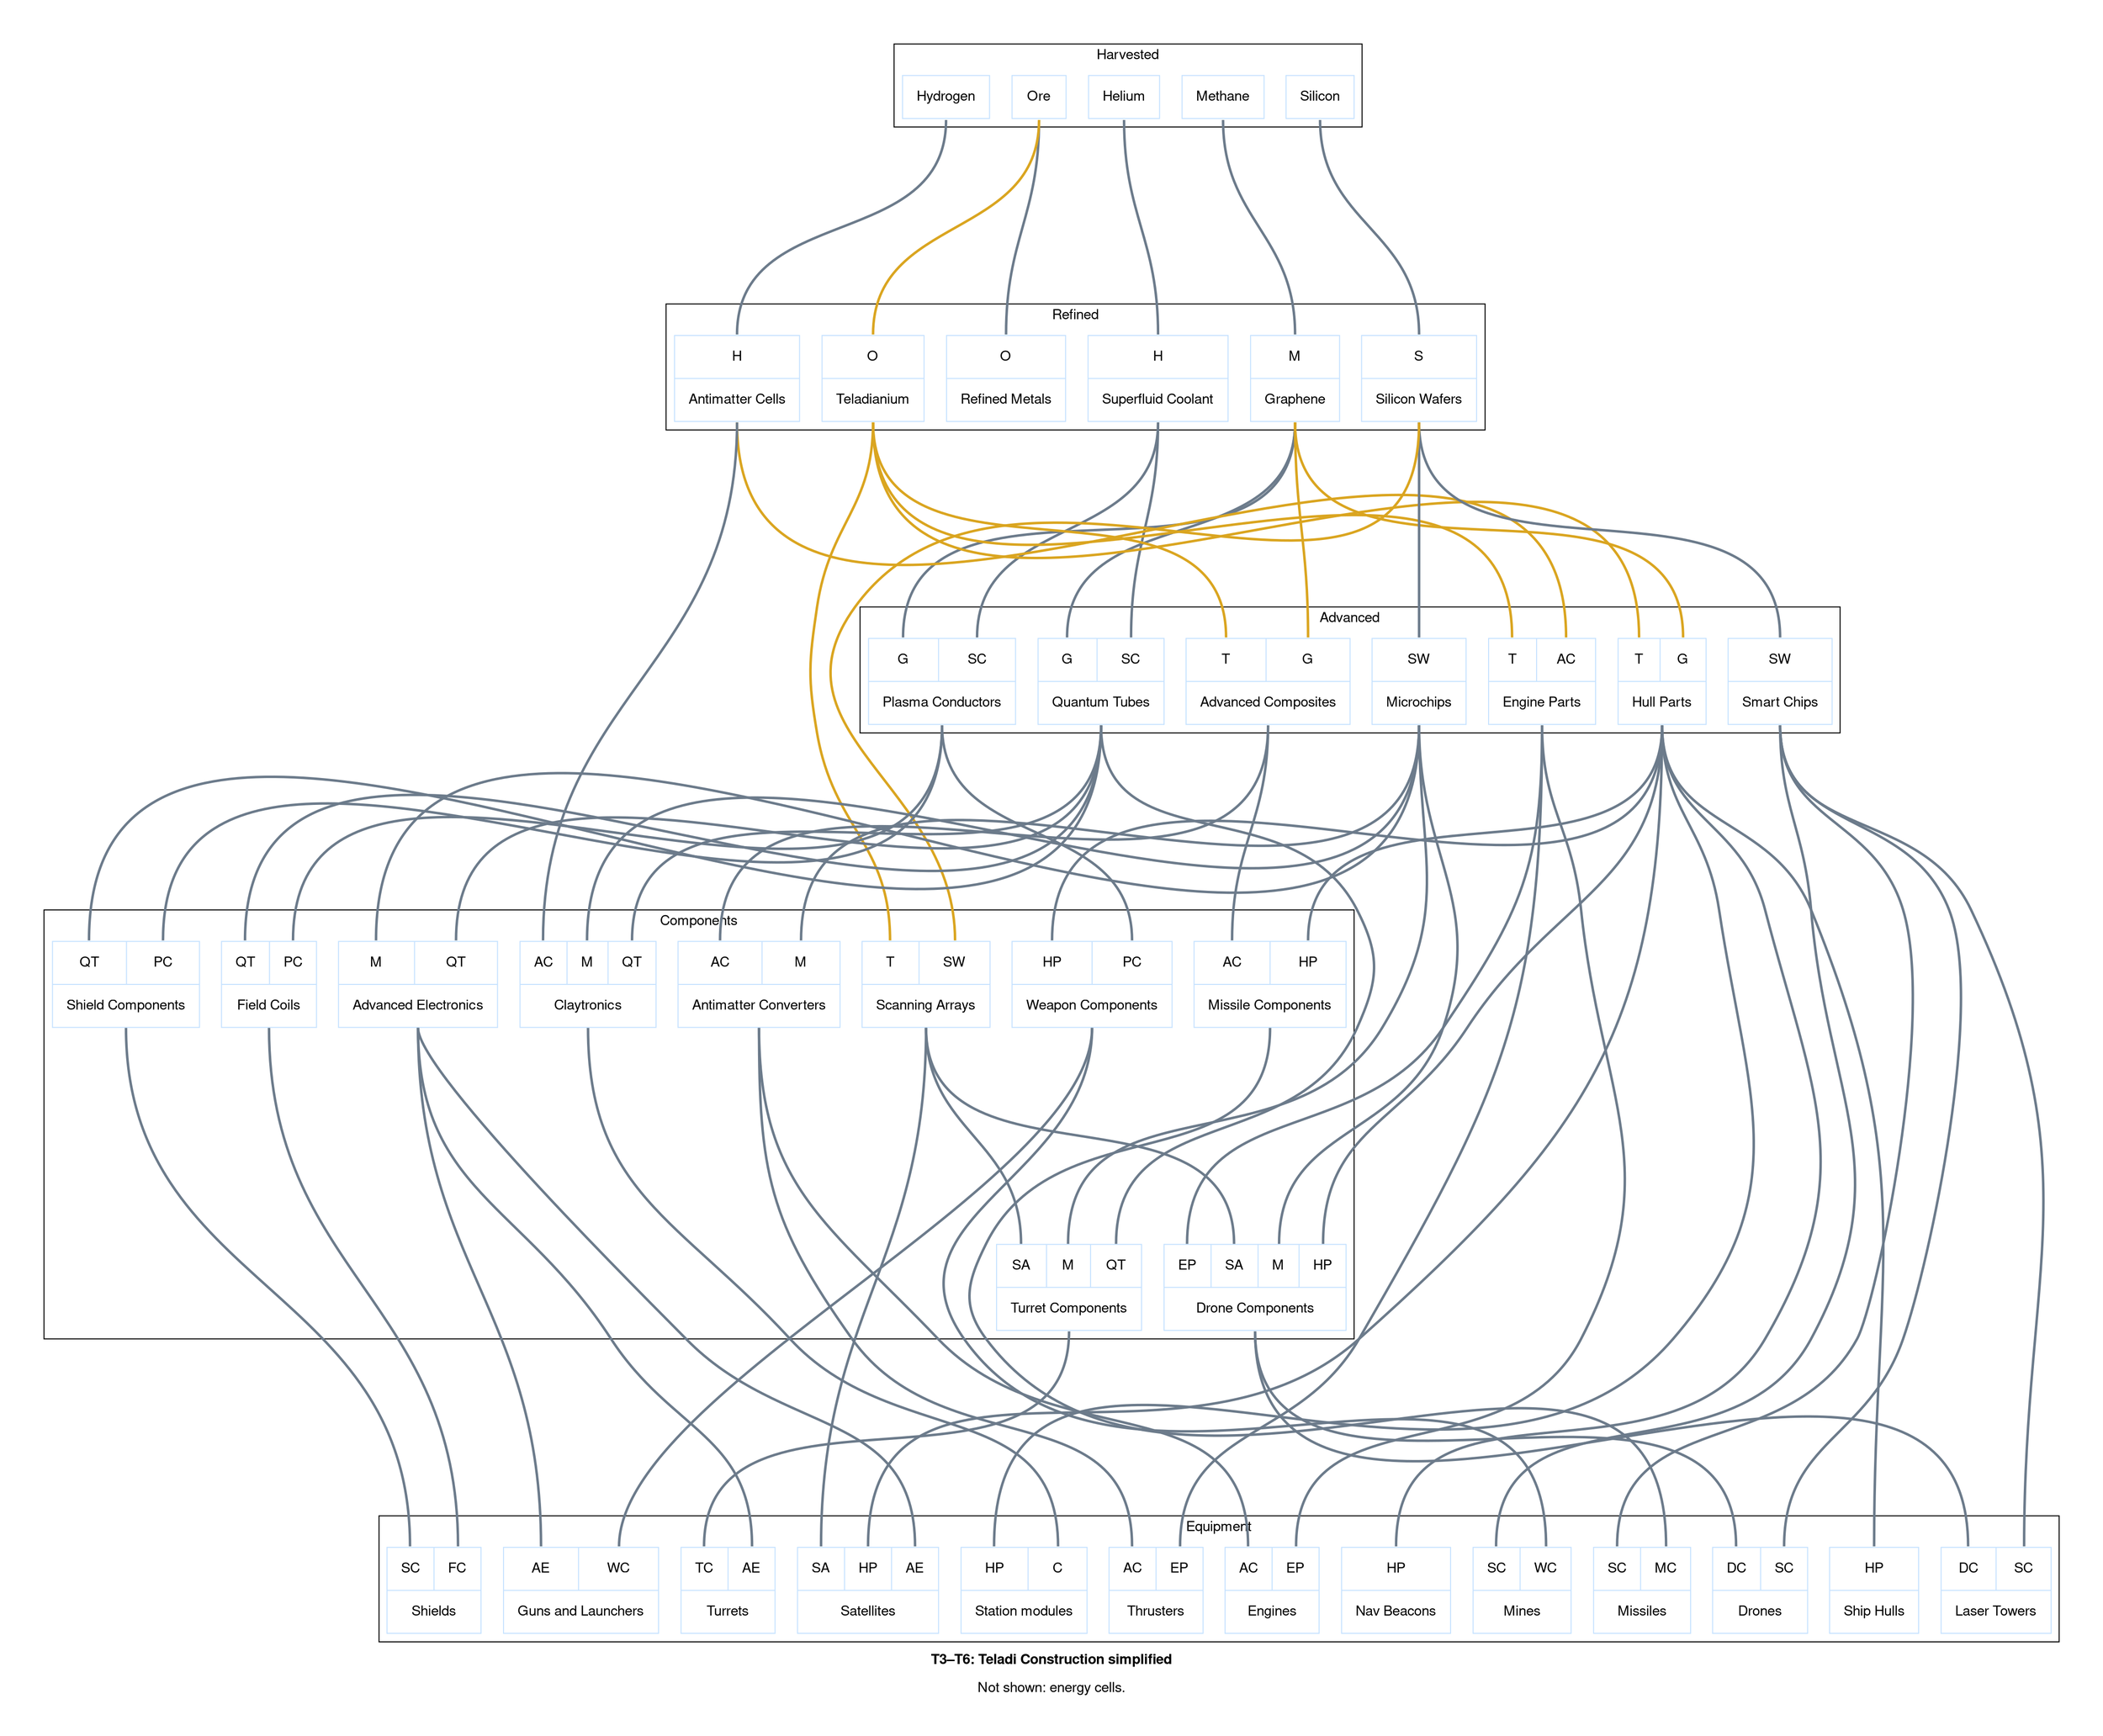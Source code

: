 graph "X4 Economy" {
	edge [arrowType=normal]
	compound=true fontname="Helvetica,Arial,sans-serif"
	label=<<b>T3–T6: Teladi Construction simplified</b><br/><br/>Not shown: energy cells.>
	graph [nodesep=0.3 pad=0.5 ranksep=3]
	node [color=slategray1 fontname="Helvetica,Arial,sans-serif" margin=0.2 penwidth=1 shape=box]
	edge [arrowhead=normal arrowtype=normal fontname="Helvetica,Arial,sans-serif" headport=n penwidth=2.5 tailport=s]
	subgraph 0 {
		cluster=true label=Harvested
		helium [label="{<output> Helium}" colour=lightsteelblue2 shape=record]
		methane [label="{<output> Methane}" colour=lightsteelblue2 shape=record]
		ore [label="{<output> Ore}" colour=lightsteelblue2 shape=record]
		hydrogen [label="{<output> Hydrogen}" colour=lightsteelblue2 shape=record]
		silicon [label="{<output> Silicon}" colour=lightsteelblue2 shape=record]
	}
	subgraph 3 {
		cluster=true label=Refined
		superfluid_coolant [label="{{<helium> H}|<output> Superfluid Coolant}" colour=lightsteelblue2 shape=record]
		graphene [label="{{<methane> M}|<output> Graphene}" colour=lightsteelblue2 shape=record]
		refined_metals [label="{{<ore> O}|<output> Refined Metals}" colour=lightsteelblue2 shape=record]
		teladianium [label="{{<ore> O}|<output> Teladianium}" colour=lightsteelblue2 shape=record]
		antimatter_cells [label="{{<hydrogen> H}|<output> Antimatter Cells}" colour=lightsteelblue2 shape=record]
		silicon_wafers [label="{{<silicon> S}|<output> Silicon Wafers}" colour=lightsteelblue2 shape=record]
	}
	subgraph 4 {
		cluster=true label=Advanced
		plasma_conductors [label="{{<graphene> G|<superfluid_coolant> SC}|<output> Plasma Conductors}" colour=lightsteelblue2 shape=record]
		quantum_tubes [label="{{<graphene> G|<superfluid_coolant> SC}|<output> Quantum Tubes}" colour=lightsteelblue2 shape=record]
		advanced_composites [label="{{<teladianium> T|<graphene> G}|<output> Advanced Composites}" colour=lightsteelblue2 shape=record]
		hull_parts [label="{{<teladianium> T|<graphene> G}|<output> Hull Parts}" colour=lightsteelblue2 shape=record]
		engine_parts [label="{{<teladianium> T|<antimatter_cells> AC}|<output> Engine Parts}" colour=lightsteelblue2 shape=record]
		microchips [label="{{<silicon_wafers> SW}|<output> Microchips}" colour=lightsteelblue2 shape=record]
		smart_chips [label="{{<silicon_wafers> SW}|<output> Smart Chips}" colour=lightsteelblue2 shape=record]
	}
	subgraph 5 {
		cluster=true label=Components
		drone_components [label="{{<engine_parts> EP|<scanning_arrays> SA|<microchips> M|<hull_parts> HP}|<output> Drone Components}" colour=lightsteelblue2 shape=record]
		turret_components [label="{{<scanning_arrays> SA|<microchips> M|<quantum_tubes> QT}|<output> Turret Components}" colour=lightsteelblue2 shape=record]
		missile_components [label="{{<advanced_composites> AC|<hull_parts> HP}|<output> Missile Components}" colour=lightsteelblue2 shape=record]
		field_coils [label="{{<quantum_tubes> QT|<plasma_conductors> PC}|<output> Field Coils}" colour=lightsteelblue2 shape=record]
		shield_components [label="{{<quantum_tubes> QT|<plasma_conductors> PC}|<output> Shield Components}" colour=lightsteelblue2 shape=record]
		antimatter_converters [label="{{<advanced_composites> AC|<microchips> M}|<output> Antimatter Converters}" colour=lightsteelblue2 shape=record]
		weapon_components [label="{{<hull_parts> HP|<plasma_conductors> PC}|<output> Weapon Components}" colour=lightsteelblue2 shape=record]
		scanning_arrays [label="{{<teladianium> T|<silicon_wafers> SW}|<output> Scanning Arrays}" colour=orange1 shape=record]
		claytronics [label="{{<antimatter_cells> AC|<microchips> M|<quantum_tubes> QT}|<output> Claytronics}" colour=lightsteelblue2 shape=record]
		advanced_electronics [label="{{<microchips> M|<quantum_tubes> QT}|<output> Advanced Electronics}" colour=lightsteelblue2 shape=record]
	}
	subgraph 6 {
		cluster=true label=Equipment
		ship_hulls [label="{{<hull_parts> HP}|<output> Ship Hulls}" colour=lightsteelblue2 shape=record]
		nav_beacons [label="{{<hull_parts> HP}|<output> Nav Beacons}" colour=lightsteelblue2 shape=record]
		missiles [label="{{<smart_chips> SC|<missile_components> MC}|<output> Missiles}" colour=lightsteelblue2 shape=record]
		station_modules [label="{{<hull_parts> HP|<claytronics> C}|<output> Station modules}" colour=hotpink1 shape=record]
		engines [label="{{<antimatter_converters> AC|<engine_parts> EP}|<output> Engines}" colour=hotpink1 shape=record]
		thrusters [label="{{<antimatter_converters> AC|<engine_parts> EP}|<output> Thrusters}" colour=hotpink1 shape=record]
		mines [label="{{<smart_chips> SC|<weapon_components> WC}|<output> Mines}" colour=lightsteelblue2 shape=record]
		drones [label="{{<drone_components> DC|<smart_chips> SC}|<output> Drones}" colour=lightsteelblue2 shape=record]
		laser_towers [label="{{<drone_components> DC|<smart_chips> SC}|<output> Laser Towers}" colour=lightsteelblue2 shape=record]
		shields [label="{{<shield_components> SC|<field_coils> FC}|<output> Shields}" colour=hotpink1 shape=record]
		turrets [label="{{<turret_components> TC|<advanced_electronics> AE}|<output> Turrets}" colour=hotpink1 shape=record]
		guns_and_launchers [label="{{<advanced_electronics> AE|<weapon_components> WC}|<output> Guns and Launchers}" colour=hotpink1 shape=record]
		satellites [label="{{<scanning_arrays> SA|<hull_parts> HP|<advanced_electronics> AE}|<output> Satellites}" colour=lightsteelblue2 shape=record]
	}
	helium:output:s -- superfluid_coolant:helium:n [color=slategray4]
	methane:output:s -- graphene:methane:n [color=slategray4]
	ore:output:s -- refined_metals:ore:n [color=slategray4]
	ore:output:s -- teladianium:ore:n [color=goldenrod]
	hydrogen:output:s -- antimatter_cells:hydrogen:n [color=slategray4]
	silicon:output:s -- silicon_wafers:silicon:n [color=slategray4]
	graphene:output:s -- plasma_conductors:graphene:n [color=slategray4]
	superfluid_coolant:output:s -- plasma_conductors:superfluid_coolant:n [color=slategray4]
	graphene:output:s -- quantum_tubes:graphene:n [color=slategray4]
	superfluid_coolant:output:s -- quantum_tubes:superfluid_coolant:n [color=slategray4]
	graphene:output:s -- advanced_composites:graphene:n [color=goldenrod]
	teladianium:output:s -- advanced_composites:teladianium:n [color=goldenrod]
	graphene:output:s -- hull_parts:graphene:n [color=goldenrod]
	teladianium:output:s -- hull_parts:teladianium:n [color=goldenrod]
	antimatter_cells:output:s -- engine_parts:antimatter_cells:n [color=goldenrod]
	teladianium:output:s -- engine_parts:teladianium:n [color=goldenrod]
	silicon_wafers:output:s -- microchips:silicon_wafers:n [color=slategray4]
	silicon_wafers:output:s -- smart_chips:silicon_wafers:n [color=slategray4]
	engine_parts:output:s -- drone_components:engine_parts:n [color=slategray4]
	hull_parts:output:s -- drone_components:hull_parts:n [color=slategray4]
	microchips:output:s -- drone_components:microchips:n [color=slategray4]
	scanning_arrays:output:s -- drone_components:scanning_arrays:n [color=slategray4]
	microchips:output:s -- turret_components:microchips:n [color=slategray4]
	quantum_tubes:output:s -- turret_components:quantum_tubes:n [color=slategray4]
	scanning_arrays:output:s -- turret_components:scanning_arrays:n [color=slategray4]
	advanced_composites:output:s -- missile_components:advanced_composites:n [color=slategray4]
	hull_parts:output:s -- missile_components:hull_parts:n [color=slategray4]
	plasma_conductors:output:s -- field_coils:plasma_conductors:n [color=slategray4]
	quantum_tubes:output:s -- field_coils:quantum_tubes:n [color=slategray4]
	plasma_conductors:output:s -- shield_components:plasma_conductors:n [color=slategray4]
	quantum_tubes:output:s -- shield_components:quantum_tubes:n [color=slategray4]
	advanced_composites:output:s -- antimatter_converters:advanced_composites:n [color=slategray4]
	microchips:output:s -- antimatter_converters:microchips:n [color=slategray4]
	hull_parts:output:s -- weapon_components:hull_parts:n [color=slategray4]
	plasma_conductors:output:s -- weapon_components:plasma_conductors:n [color=slategray4]
	silicon_wafers:output:s -- scanning_arrays:silicon_wafers:n [color=goldenrod]
	teladianium:output:s -- scanning_arrays:teladianium:n [color=goldenrod]
	antimatter_cells:output:s -- claytronics:antimatter_cells:n [color=slategray4]
	microchips:output:s -- claytronics:microchips:n [color=slategray4]
	quantum_tubes:output:s -- claytronics:quantum_tubes:n [color=slategray4]
	microchips:output:s -- advanced_electronics:microchips:n [color=slategray4]
	quantum_tubes:output:s -- advanced_electronics:quantum_tubes:n [color=slategray4]
	hull_parts:output:s -- ship_hulls:hull_parts:n [color=slategray4]
	hull_parts:output:s -- nav_beacons:hull_parts:n [color=slategray4]
	missile_components:output:s -- missiles:missile_components:n [color=slategray4]
	smart_chips:output:s -- missiles:smart_chips:n [color=slategray4]
	hull_parts:output:s -- station_modules:hull_parts:n [color=slategray4]
	claytronics:output:s -- station_modules:claytronics:n [color=slategray4]
	antimatter_converters:output:s -- engines:antimatter_converters:n [color=slategray4]
	engine_parts:output:s -- engines:engine_parts:n [color=slategray4]
	antimatter_converters:output:s -- thrusters:antimatter_converters:n [color=slategray4]
	engine_parts:output:s -- thrusters:engine_parts:n [color=slategray4]
	weapon_components:output:s -- mines:weapon_components:n [color=slategray4]
	smart_chips:output:s -- mines:smart_chips:n [color=slategray4]
	drone_components:output:s -- drones:drone_components:n [color=slategray4]
	smart_chips:output:s -- drones:smart_chips:n [color=slategray4]
	drone_components:output:s -- laser_towers:drone_components:n [color=slategray4]
	smart_chips:output:s -- laser_towers:smart_chips:n [color=slategray4]
	field_coils:output:s -- shields:field_coils:n [color=slategray4]
	shield_components:output:s -- shields:shield_components:n [color=slategray4]
	turret_components:output:s -- turrets:turret_components:n [color=slategray4]
	advanced_electronics:output:s -- turrets:advanced_electronics:n [color=slategray4]
	advanced_electronics:output:s -- guns_and_launchers:advanced_electronics:n [color=slategray4]
	weapon_components:output:s -- guns_and_launchers:weapon_components:n [color=slategray4]
	scanning_arrays:output:s -- satellites:scanning_arrays:n [color=slategray4]
	advanced_electronics:output:s -- satellites:advanced_electronics:n [color=slategray4]
	hull_parts:output:s -- satellites:hull_parts:n [color=slategray4]
}
